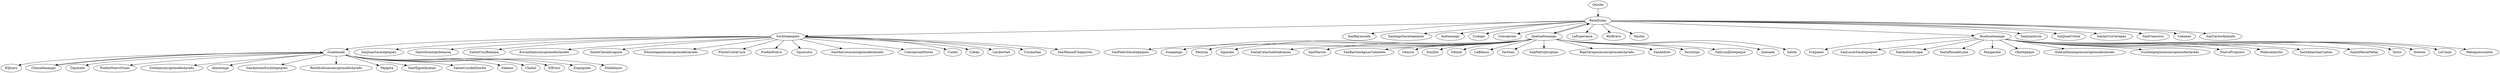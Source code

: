 digraph G{
Retalhuleu -> Suchitepequez;
Retalhuleu -> SanRaymundo;
Retalhuleu -> SantiagoSacatepequez;
Retalhuleu -> Acatenango;
Retalhuleu -> Cuilapa;
Retalhuleu -> Concepcion;
Retalhuleu -> Quetzaltenango;
Retalhuleu -> LaEsperanza;
Retalhuleu -> RioBravo;
Retalhuleu -> Tejutla;
Retalhuleu -> Huehuetenango;
Retalhuleu -> SanJuanIxcoy;
Retalhuleu -> SanJuanCotzal;
Retalhuleu -> SantaCruzVerapaz;
Retalhuleu -> SanFrancisco;
Retalhuleu -> Cabanas;
Retalhuleu -> SanCarlosAlzatate;
Suchitepequez -> Guatemala;
Suchitepequez -> SanJuanSacatepequez;
Suchitepequez -> SantoDomingoXenacoj;
Suchitepequez -> SantaCruzBalanya;
Suchitepequez -> Escuintlamunicipionodeclarado;
Suchitepequez -> SantaClaralaLaguna;
Suchitepequez -> Totonicapanmunicipionodeclarado;
Suchitepequez -> FloresCostaCuca;
Suchitepequez -> PuebloNuevo;
Suchitepequez -> Tajumulco;
Suchitepequez -> SanMarcosmunicipionodeclarado;
Suchitepequez -> ConcepcionHuista;
Suchitepequez -> Cunen;
Suchitepequez -> Coban;
Suchitepequez -> LaLibertad;
Suchitepequez -> Usumatlan;
Suchitepequez -> SanManuelChaparron;
Guatemala -> ElJicaro;
Guatemala -> Chimaltenango;
Guatemala -> Tiquisate;
Guatemala -> PuebloNuevoVinas;
Guatemala -> Sololamunicipionodeclarado;
Guatemala -> Almolonga;
Guatemala -> SanAntonioSuchitepequez;
Guatemala -> Retalhuleumunicipionodeclarado;
Guatemala -> Pajapita;
Guatemala -> SanMiguelAcatan;
Guatemala -> SantaCruzdelQuiche;
Guatemala -> Salama;
Guatemala -> Chahal;
Guatemala -> ElEstor;
Guatemala -> Esquipulas;
Guatemala -> ElAdelanto;
Quetzaltenango -> SanPedroSacatepequez;
Quetzaltenango -> Sumpango;
Quetzaltenango -> Patzicia;
Quetzaltenango -> Sipacate;
Quetzaltenango -> SantaCatarinaIxtahuacan;
Quetzaltenango -> SanMarcos;
Quetzaltenango -> SanBartoloAguasCalientes;
Quetzaltenango -> Genova;
Quetzaltenango -> Zunilito;
Quetzaltenango -> Sibinal;
Quetzaltenango -> LaBlanca;
Quetzaltenango -> Tectitan;
Quetzaltenango -> SanPedroJocopilas;
Quetzaltenango -> BajaVerapazmunicipionodeclarado;
Quetzaltenango -> SanAndres;
Quetzaltenango -> Teculutan;
Quetzaltenango -> SanLuisJilotepeque;
Quetzaltenango -> Quesada;
Quetzaltenango -> Salola;
Quetzaltenango -> Retalhuleu;
Huehuetenango -> Fraijanes;
Huehuetenango -> SanLucasSacatepequez;
Huehuetenango -> SanAndresItzapa;
Huehuetenango -> SantaRosadeLima;
Huehuetenango -> Panajachel;
Huehuetenango -> Olintepeque;
Huehuetenango -> Quetzaltenangomunicipionodeclarado;
Huehuetenango -> Suchitepequezmunicipionodeclarado;
Huehuetenango -> NuevoProgreso;
Huehuetenango -> Malacatancito;
Huehuetenango -> SanSebastianCoatan;
Huehuetenango -> SantaMariaNebaj;
Huehuetenango -> Tactic;
Huehuetenango -> Dolores;
Huehuetenango -> LaUnion;
Huehuetenango -> Mataquescuintla;
Chimaltenango -> Guatemala;
Quiche -> Retalhuleu;
}